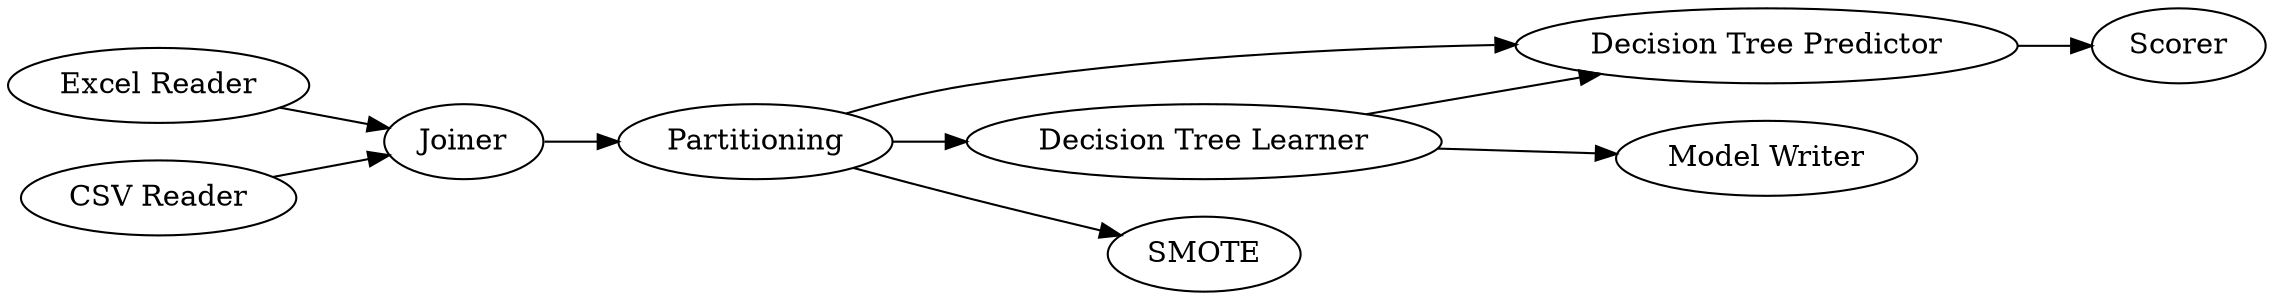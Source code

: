 digraph {
	1 [label="Excel Reader"]
	2 [label="CSV Reader"]
	3 [label=Joiner]
	4 [label=Partitioning]
	5 [label="Decision Tree Learner"]
	6 [label="Decision Tree Predictor"]
	7 [label=Scorer]
	8 [label=SMOTE]
	9 [label="Model Writer"]
	1 -> 3
	2 -> 3
	3 -> 4
	4 -> 5
	4 -> 6
	4 -> 8
	5 -> 6
	5 -> 9
	6 -> 7
	rankdir=LR
}
